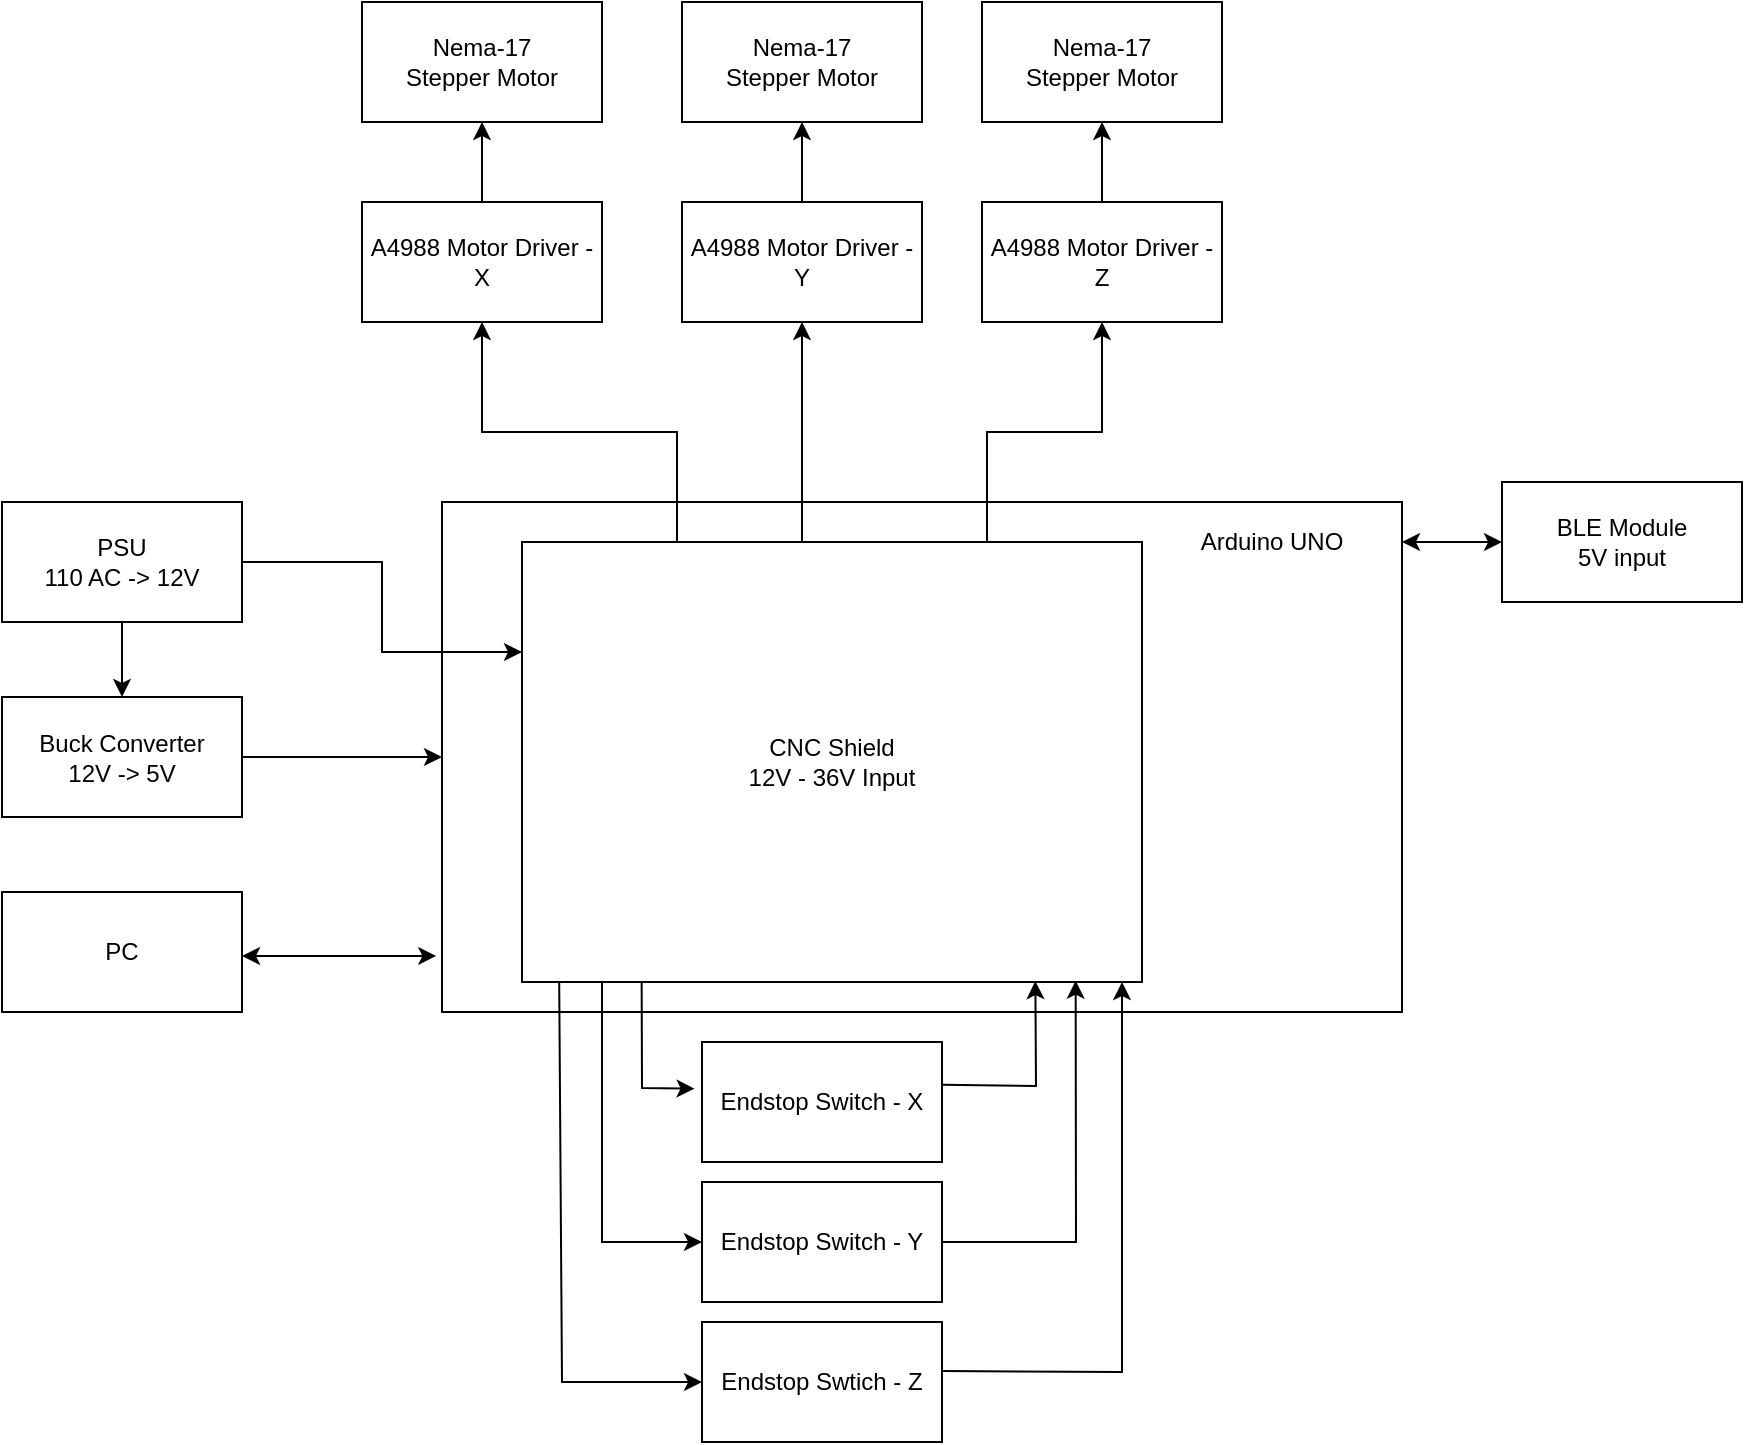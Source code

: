 <mxfile version="20.0.4" type="device"><diagram id="DX0tqjrx-94-WxP4YsJX" name="Page-1"><mxGraphModel dx="1527" dy="818" grid="1" gridSize="10" guides="1" tooltips="1" connect="1" arrows="1" fold="1" page="1" pageScale="1" pageWidth="1100" pageHeight="850" math="0" shadow="0"><root><mxCell id="0"/><mxCell id="1" parent="0"/><mxCell id="6fTpxKEQugbF4vu8zSbM-1" value="" style="rounded=0;whiteSpace=wrap;html=1;" vertex="1" parent="1"><mxGeometry x="310" y="330" width="480" height="255" as="geometry"/></mxCell><mxCell id="6fTpxKEQugbF4vu8zSbM-10" style="edgeStyle=orthogonalEdgeStyle;rounded=0;orthogonalLoop=1;jettySize=auto;html=1;exitX=0.25;exitY=0;exitDx=0;exitDy=0;" edge="1" parent="1" source="6fTpxKEQugbF4vu8zSbM-2" target="6fTpxKEQugbF4vu8zSbM-3"><mxGeometry relative="1" as="geometry"/></mxCell><mxCell id="6fTpxKEQugbF4vu8zSbM-11" style="edgeStyle=orthogonalEdgeStyle;rounded=0;orthogonalLoop=1;jettySize=auto;html=1;exitX=0.5;exitY=0;exitDx=0;exitDy=0;entryX=0.5;entryY=1;entryDx=0;entryDy=0;" edge="1" parent="1" source="6fTpxKEQugbF4vu8zSbM-2" target="6fTpxKEQugbF4vu8zSbM-4"><mxGeometry relative="1" as="geometry"><Array as="points"><mxPoint x="490" y="350"/></Array></mxGeometry></mxCell><mxCell id="6fTpxKEQugbF4vu8zSbM-12" style="edgeStyle=orthogonalEdgeStyle;rounded=0;orthogonalLoop=1;jettySize=auto;html=1;exitX=0.75;exitY=0;exitDx=0;exitDy=0;entryX=0.5;entryY=1;entryDx=0;entryDy=0;" edge="1" parent="1" source="6fTpxKEQugbF4vu8zSbM-2" target="6fTpxKEQugbF4vu8zSbM-5"><mxGeometry relative="1" as="geometry"/></mxCell><mxCell id="6fTpxKEQugbF4vu8zSbM-2" value="CNC Shield&lt;br&gt;12V - 36V Input" style="rounded=0;whiteSpace=wrap;html=1;" vertex="1" parent="1"><mxGeometry x="350" y="350" width="310" height="220" as="geometry"/></mxCell><mxCell id="6fTpxKEQugbF4vu8zSbM-16" style="edgeStyle=orthogonalEdgeStyle;rounded=0;orthogonalLoop=1;jettySize=auto;html=1;exitX=0.5;exitY=0;exitDx=0;exitDy=0;entryX=0.5;entryY=1;entryDx=0;entryDy=0;" edge="1" parent="1" source="6fTpxKEQugbF4vu8zSbM-3" target="6fTpxKEQugbF4vu8zSbM-14"><mxGeometry relative="1" as="geometry"/></mxCell><mxCell id="6fTpxKEQugbF4vu8zSbM-3" value="A4988 Motor Driver - X" style="rounded=0;whiteSpace=wrap;html=1;" vertex="1" parent="1"><mxGeometry x="270" y="180" width="120" height="60" as="geometry"/></mxCell><mxCell id="6fTpxKEQugbF4vu8zSbM-17" style="edgeStyle=orthogonalEdgeStyle;rounded=0;orthogonalLoop=1;jettySize=auto;html=1;exitX=0.5;exitY=0;exitDx=0;exitDy=0;entryX=0.5;entryY=1;entryDx=0;entryDy=0;" edge="1" parent="1" source="6fTpxKEQugbF4vu8zSbM-4" target="6fTpxKEQugbF4vu8zSbM-15"><mxGeometry relative="1" as="geometry"/></mxCell><mxCell id="6fTpxKEQugbF4vu8zSbM-4" value="A4988 Motor Driver - Y" style="rounded=0;whiteSpace=wrap;html=1;" vertex="1" parent="1"><mxGeometry x="430" y="180" width="120" height="60" as="geometry"/></mxCell><mxCell id="6fTpxKEQugbF4vu8zSbM-18" style="edgeStyle=orthogonalEdgeStyle;rounded=0;orthogonalLoop=1;jettySize=auto;html=1;exitX=0.5;exitY=0;exitDx=0;exitDy=0;entryX=0.5;entryY=1;entryDx=0;entryDy=0;" edge="1" parent="1" source="6fTpxKEQugbF4vu8zSbM-5" target="6fTpxKEQugbF4vu8zSbM-13"><mxGeometry relative="1" as="geometry"/></mxCell><mxCell id="6fTpxKEQugbF4vu8zSbM-5" value="A4988 Motor Driver - Z" style="rounded=0;whiteSpace=wrap;html=1;" vertex="1" parent="1"><mxGeometry x="580" y="180" width="120" height="60" as="geometry"/></mxCell><mxCell id="6fTpxKEQugbF4vu8zSbM-8" style="edgeStyle=orthogonalEdgeStyle;rounded=0;orthogonalLoop=1;jettySize=auto;html=1;entryX=0;entryY=0.25;entryDx=0;entryDy=0;startArrow=none;startFill=0;metaEdit=0;jumpStyle=arc;" edge="1" parent="1" source="6fTpxKEQugbF4vu8zSbM-6" target="6fTpxKEQugbF4vu8zSbM-2"><mxGeometry relative="1" as="geometry"/></mxCell><mxCell id="6fTpxKEQugbF4vu8zSbM-25" style="edgeStyle=orthogonalEdgeStyle;rounded=0;orthogonalLoop=1;jettySize=auto;html=1;entryX=0.5;entryY=0;entryDx=0;entryDy=0;" edge="1" parent="1" source="6fTpxKEQugbF4vu8zSbM-6" target="6fTpxKEQugbF4vu8zSbM-7"><mxGeometry relative="1" as="geometry"/></mxCell><mxCell id="6fTpxKEQugbF4vu8zSbM-6" value="&lt;div&gt;PSU&lt;/div&gt;&lt;div&gt;110 AC -&amp;gt; 12V &lt;br&gt;&lt;/div&gt;" style="rounded=0;whiteSpace=wrap;html=1;" vertex="1" parent="1"><mxGeometry x="90" y="330" width="120" height="60" as="geometry"/></mxCell><mxCell id="6fTpxKEQugbF4vu8zSbM-9" style="edgeStyle=orthogonalEdgeStyle;rounded=0;orthogonalLoop=1;jettySize=auto;html=1;" edge="1" parent="1" source="6fTpxKEQugbF4vu8zSbM-7" target="6fTpxKEQugbF4vu8zSbM-1"><mxGeometry relative="1" as="geometry"/></mxCell><mxCell id="6fTpxKEQugbF4vu8zSbM-7" value="&lt;div&gt;Buck Converter&lt;/div&gt;&lt;div&gt;12V -&amp;gt; 5V&lt;br&gt;&lt;/div&gt;" style="rounded=0;whiteSpace=wrap;html=1;" vertex="1" parent="1"><mxGeometry x="90" y="427.5" width="120" height="60" as="geometry"/></mxCell><mxCell id="6fTpxKEQugbF4vu8zSbM-13" value="Nema-17&lt;br&gt;Stepper Motor&lt;br&gt; " style="rounded=0;whiteSpace=wrap;html=1;" vertex="1" parent="1"><mxGeometry x="580" y="80" width="120" height="60" as="geometry"/></mxCell><mxCell id="6fTpxKEQugbF4vu8zSbM-14" value="Nema-17&lt;br&gt;Stepper Motor&lt;br&gt; " style="rounded=0;whiteSpace=wrap;html=1;" vertex="1" parent="1"><mxGeometry x="270" y="80" width="120" height="60" as="geometry"/></mxCell><mxCell id="6fTpxKEQugbF4vu8zSbM-15" value="Nema-17&lt;br&gt;Stepper Motor&lt;br&gt; " style="rounded=0;whiteSpace=wrap;html=1;" vertex="1" parent="1"><mxGeometry x="430" y="80" width="120" height="60" as="geometry"/></mxCell><mxCell id="6fTpxKEQugbF4vu8zSbM-19" value="Endstop Switch - X" style="rounded=0;whiteSpace=wrap;html=1;" vertex="1" parent="1"><mxGeometry x="440" y="600" width="120" height="60" as="geometry"/></mxCell><mxCell id="6fTpxKEQugbF4vu8zSbM-20" value="Endstop Switch - Y" style="rounded=0;whiteSpace=wrap;html=1;" vertex="1" parent="1"><mxGeometry x="440" y="670" width="120" height="60" as="geometry"/></mxCell><mxCell id="6fTpxKEQugbF4vu8zSbM-21" value="Endstop Swtich - Z" style="rounded=0;whiteSpace=wrap;html=1;" vertex="1" parent="1"><mxGeometry x="440" y="740" width="120" height="60" as="geometry"/></mxCell><mxCell id="6fTpxKEQugbF4vu8zSbM-26" value="Arduino UNO" style="text;html=1;strokeColor=none;fillColor=none;align=center;verticalAlign=middle;whiteSpace=wrap;rounded=0;" vertex="1" parent="1"><mxGeometry x="660" y="335" width="130" height="30" as="geometry"/></mxCell><mxCell id="6fTpxKEQugbF4vu8zSbM-47" value="" style="edgeStyle=orthogonalEdgeStyle;rounded=0;orthogonalLoop=1;jettySize=auto;html=1;startArrow=classic;startFill=1;" edge="1" parent="1" source="6fTpxKEQugbF4vu8zSbM-27" target="6fTpxKEQugbF4vu8zSbM-26"><mxGeometry relative="1" as="geometry"/></mxCell><mxCell id="6fTpxKEQugbF4vu8zSbM-27" value="BLE Module&lt;br&gt;5V input" style="rounded=0;whiteSpace=wrap;html=1;" vertex="1" parent="1"><mxGeometry x="840" y="320" width="120" height="60" as="geometry"/></mxCell><mxCell id="6fTpxKEQugbF4vu8zSbM-32" style="edgeStyle=orthogonalEdgeStyle;rounded=0;orthogonalLoop=1;jettySize=auto;html=1;entryX=-0.006;entryY=0.89;entryDx=0;entryDy=0;entryPerimeter=0;startArrow=classic;startFill=1;" edge="1" parent="1" source="6fTpxKEQugbF4vu8zSbM-31" target="6fTpxKEQugbF4vu8zSbM-1"><mxGeometry relative="1" as="geometry"><Array as="points"><mxPoint x="240" y="557"/><mxPoint x="240" y="557"/></Array></mxGeometry></mxCell><mxCell id="6fTpxKEQugbF4vu8zSbM-31" value="PC" style="rounded=0;whiteSpace=wrap;html=1;" vertex="1" parent="1"><mxGeometry x="90" y="525" width="120" height="60" as="geometry"/></mxCell><mxCell id="6fTpxKEQugbF4vu8zSbM-37" value="" style="endArrow=classic;html=1;rounded=0;exitX=0.193;exitY=1;exitDx=0;exitDy=0;entryX=-0.031;entryY=0.389;entryDx=0;entryDy=0;entryPerimeter=0;exitPerimeter=0;" edge="1" parent="1" source="6fTpxKEQugbF4vu8zSbM-2" target="6fTpxKEQugbF4vu8zSbM-19"><mxGeometry width="50" height="50" relative="1" as="geometry"><mxPoint x="460" y="520" as="sourcePoint"/><mxPoint x="510" y="470" as="targetPoint"/><Array as="points"><mxPoint x="410" y="623"/></Array></mxGeometry></mxCell><mxCell id="6fTpxKEQugbF4vu8zSbM-38" value="" style="endArrow=classic;html=1;rounded=0;entryX=0;entryY=0.5;entryDx=0;entryDy=0;" edge="1" parent="1" target="6fTpxKEQugbF4vu8zSbM-20"><mxGeometry width="50" height="50" relative="1" as="geometry"><mxPoint x="390" y="570" as="sourcePoint"/><mxPoint x="411.28" y="623.34" as="targetPoint"/><Array as="points"><mxPoint x="390" y="700"/></Array></mxGeometry></mxCell><mxCell id="6fTpxKEQugbF4vu8zSbM-40" value="" style="endArrow=classic;html=1;rounded=0;exitX=0.06;exitY=0.998;exitDx=0;exitDy=0;entryX=0;entryY=0.5;entryDx=0;entryDy=0;exitPerimeter=0;" edge="1" parent="1" source="6fTpxKEQugbF4vu8zSbM-2" target="6fTpxKEQugbF4vu8zSbM-21"><mxGeometry width="50" height="50" relative="1" as="geometry"><mxPoint x="370" y="570" as="sourcePoint"/><mxPoint x="420" y="770" as="targetPoint"/><Array as="points"><mxPoint x="370" y="770"/></Array></mxGeometry></mxCell><mxCell id="6fTpxKEQugbF4vu8zSbM-42" value="" style="endArrow=classic;html=1;rounded=0;exitX=1.002;exitY=0.357;exitDx=0;exitDy=0;exitPerimeter=0;entryX=0.828;entryY=0.998;entryDx=0;entryDy=0;entryPerimeter=0;" edge="1" parent="1" source="6fTpxKEQugbF4vu8zSbM-19" target="6fTpxKEQugbF4vu8zSbM-2"><mxGeometry width="50" height="50" relative="1" as="geometry"><mxPoint x="540" y="430" as="sourcePoint"/><mxPoint x="690" y="680" as="targetPoint"/><Array as="points"><mxPoint x="607" y="622"/></Array></mxGeometry></mxCell><mxCell id="6fTpxKEQugbF4vu8zSbM-43" value="" style="endArrow=classic;html=1;rounded=0;exitX=1;exitY=0.5;exitDx=0;exitDy=0;entryX=0.893;entryY=0.997;entryDx=0;entryDy=0;entryPerimeter=0;" edge="1" parent="1" source="6fTpxKEQugbF4vu8zSbM-20" target="6fTpxKEQugbF4vu8zSbM-2"><mxGeometry width="50" height="50" relative="1" as="geometry"><mxPoint x="580" y="701.86" as="sourcePoint"/><mxPoint x="626.44" y="650" as="targetPoint"/><Array as="points"><mxPoint x="627" y="700"/></Array></mxGeometry></mxCell><mxCell id="6fTpxKEQugbF4vu8zSbM-45" value="" style="endArrow=classic;html=1;rounded=0;exitX=1.001;exitY=0.409;exitDx=0;exitDy=0;exitPerimeter=0;" edge="1" parent="1" source="6fTpxKEQugbF4vu8zSbM-21"><mxGeometry width="50" height="50" relative="1" as="geometry"><mxPoint x="570" y="765" as="sourcePoint"/><mxPoint x="650" y="570" as="targetPoint"/><Array as="points"><mxPoint x="650" y="765"/></Array></mxGeometry></mxCell></root></mxGraphModel></diagram></mxfile>